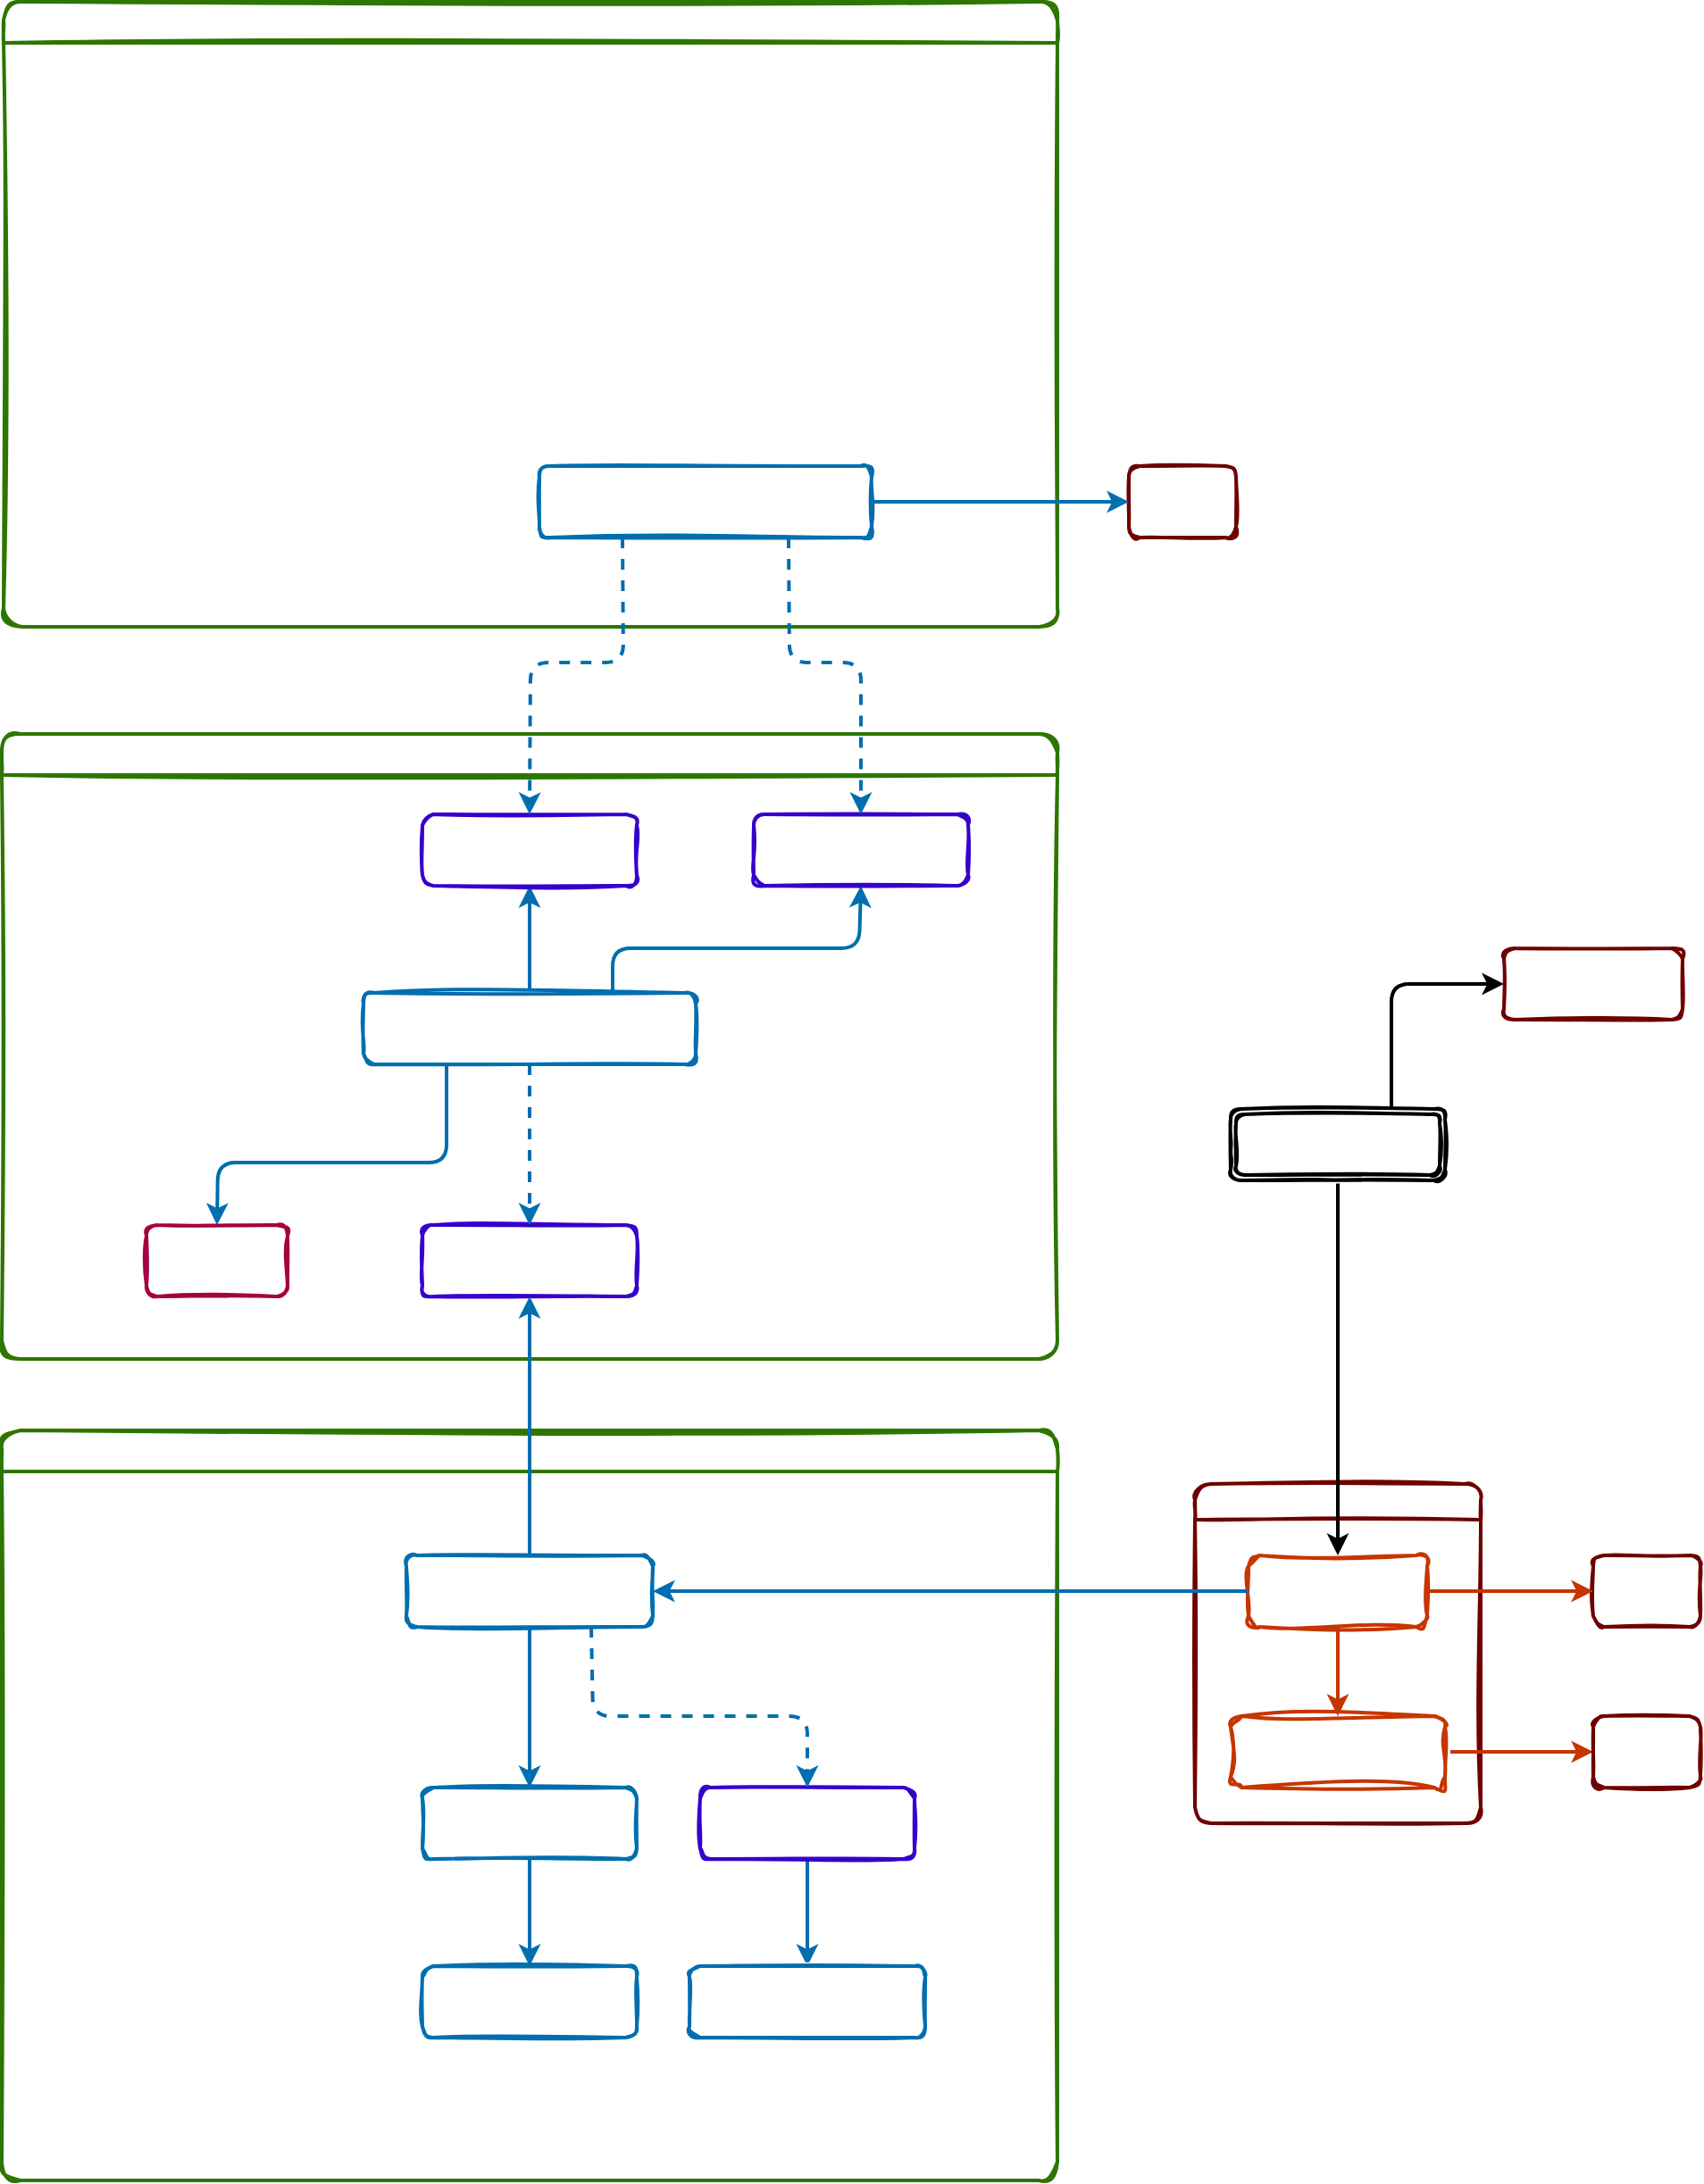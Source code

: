 <mxfile>
    <diagram id="eUwLk50XWX5yU54eQo7h" name="Página-1">
        <mxGraphModel dx="259" dy="1353" grid="1" gridSize="10" guides="1" tooltips="1" connect="1" arrows="1" fold="1" page="1" pageScale="1" pageWidth="827" pageHeight="1169" math="0" shadow="0">
            <root>
                <mxCell id="0"/>
                <mxCell id="1" parent="0"/>
                <mxCell id="22" value="Domain" style="swimlane;html=1;rounded=1;shadow=0;sketch=1;fillColor=none;align=center;verticalAlign=middle;whiteSpace=wrap;fontColor=#ffffff;strokeColor=#2D7600;strokeWidth=2;" vertex="1" parent="1">
                    <mxGeometry x="30" y="-720" width="591" height="350" as="geometry">
                        <mxRectangle x="430" y="350" width="80" height="30" as="alternateBounds"/>
                    </mxGeometry>
                </mxCell>
                <mxCell id="23" style="edgeStyle=none;html=1;entryX=0.5;entryY=1;entryDx=0;entryDy=0;strokeWidth=2;fillColor=#1ba1e2;strokeColor=#006EAF;" edge="1" parent="22" source="2" target="12">
                    <mxGeometry relative="1" as="geometry"/>
                </mxCell>
                <mxCell id="64" style="edgeStyle=none;html=1;exitX=0.25;exitY=1;exitDx=0;exitDy=0;entryX=0.5;entryY=0;entryDx=0;entryDy=0;strokeColor=#006EAF;strokeWidth=2;fillColor=#1ba1e2;" edge="1" parent="22" source="2" target="25">
                    <mxGeometry relative="1" as="geometry">
                        <Array as="points">
                            <mxPoint x="249" y="240"/>
                            <mxPoint x="121" y="240"/>
                        </Array>
                    </mxGeometry>
                </mxCell>
                <mxCell id="93" style="edgeStyle=none;html=1;exitX=0.75;exitY=0;exitDx=0;exitDy=0;entryX=0.5;entryY=1;entryDx=0;entryDy=0;strokeColor=#006EAF;strokeWidth=2;fontColor=#FFFFFF;fillColor=#1ba1e2;" edge="1" parent="22" source="2" target="32">
                    <mxGeometry relative="1" as="geometry">
                        <Array as="points">
                            <mxPoint x="342" y="120"/>
                            <mxPoint x="480" y="120"/>
                        </Array>
                    </mxGeometry>
                </mxCell>
                <mxCell id="2" value="CreateNewWalletUseCase" style="rounded=1;whiteSpace=wrap;html=1;strokeWidth=2;fillWeight=4;hachureGap=8;hachureAngle=45;fillColor=default;sketch=1;fontColor=#ffffff;strokeColor=#006EAF;" vertex="1" parent="22">
                    <mxGeometry x="202.5" y="145" width="186" height="40" as="geometry"/>
                </mxCell>
                <mxCell id="9" value="CreateNewWallet" style="whiteSpace=wrap;html=1;fillColor=default;rounded=1;strokeWidth=2;fillWeight=4;hachureGap=8;hachureAngle=45;sketch=1;fontColor=#ffffff;strokeColor=#3700CC;" vertex="1" parent="22">
                    <mxGeometry x="235.5" y="275" width="120" height="40" as="geometry"/>
                </mxCell>
                <mxCell id="10" value="" style="edgeStyle=none;html=1;fillColor=#1ba1e2;strokeColor=#006EAF;strokeWidth=2;dashed=1;" edge="1" parent="22" source="2" target="9">
                    <mxGeometry relative="1" as="geometry"/>
                </mxCell>
                <mxCell id="12" value="SaveNewWallet" style="whiteSpace=wrap;html=1;fillColor=default;strokeColor=#3700CC;fontColor=#ffffff;rounded=1;strokeWidth=2;fillWeight=4;hachureGap=8;hachureAngle=45;sketch=1;" vertex="1" parent="22">
                    <mxGeometry x="235.5" y="45" width="120" height="40" as="geometry"/>
                </mxCell>
                <mxCell id="25" value="Wallet" style="rounded=1;whiteSpace=wrap;html=1;shadow=0;sketch=1;fillColor=default;fontColor=#ffffff;strokeColor=#A50040;strokeWidth=2;" vertex="1" parent="22">
                    <mxGeometry x="81" y="275" width="79" height="40" as="geometry"/>
                </mxCell>
                <mxCell id="32" value="LoadWallet" style="whiteSpace=wrap;html=1;fillColor=default;strokeColor=#3700CC;fontColor=#ffffff;rounded=1;strokeWidth=2;fillWeight=4;hachureGap=8;hachureAngle=45;sketch=1;" vertex="1" parent="22">
                    <mxGeometry x="421" y="45" width="120" height="40" as="geometry"/>
                </mxCell>
                <mxCell id="34" value="Infraestructure" style="swimlane;whiteSpace=wrap;html=1;rounded=1;shadow=0;sketch=1;fillColor=none;startSize=23;strokeWidth=2;fontColor=#ffffff;strokeColor=#2D7600;" vertex="1" parent="1">
                    <mxGeometry x="31" y="-1130" width="590" height="350" as="geometry">
                        <mxRectangle x="160" y="-100" width="80" height="30" as="alternateBounds"/>
                    </mxGeometry>
                </mxCell>
                <mxCell id="37" value="MongoWalletRepository" style="rounded=1;whiteSpace=wrap;html=1;strokeWidth=2;fillWeight=4;hachureGap=8;hachureAngle=45;fillColor=default;sketch=1;fontColor=#ffffff;strokeColor=#006EAF;" vertex="1" parent="34">
                    <mxGeometry x="300" y="260" width="186" height="40" as="geometry"/>
                </mxCell>
                <mxCell id="47" value="TypeORM" style="whiteSpace=wrap;html=1;aspect=fixed;rounded=1;shadow=0;sketch=1;strokeWidth=2;fillColor=default;fontColor=#ffffff;strokeColor=#6F0000;" vertex="1" parent="1">
                    <mxGeometry x="661" y="-870" width="60" height="40" as="geometry"/>
                </mxCell>
                <mxCell id="48" style="edgeStyle=none;html=1;exitX=1;exitY=0.5;exitDx=0;exitDy=0;entryX=0;entryY=0.5;entryDx=0;entryDy=0;strokeColor=#006EAF;strokeWidth=2;fillColor=#1ba1e2;" edge="1" parent="1" source="37" target="47">
                    <mxGeometry relative="1" as="geometry"/>
                </mxCell>
                <mxCell id="49" value="Application" style="swimlane;html=1;rounded=1;shadow=0;sketch=1;fillColor=none;align=center;verticalAlign=middle;whiteSpace=wrap;fontColor=#ffffff;strokeColor=#2D7600;strokeWidth=2;" vertex="1" parent="1">
                    <mxGeometry x="30" y="-330" width="591" height="420" as="geometry">
                        <mxRectangle x="159" y="700" width="80" height="30" as="alternateBounds"/>
                    </mxGeometry>
                </mxCell>
                <mxCell id="68" value="" style="edgeStyle=none;html=1;strokeColor=#006EAF;strokeWidth=2;fillColor=#1ba1e2;" edge="1" parent="49" source="52" target="67">
                    <mxGeometry relative="1" as="geometry"/>
                </mxCell>
                <mxCell id="52" value="WalletController" style="rounded=1;whiteSpace=wrap;html=1;strokeWidth=2;fillWeight=4;hachureGap=8;hachureAngle=45;fillColor=default;sketch=1;fontColor=#ffffff;strokeColor=#006EAF;" vertex="1" parent="49">
                    <mxGeometry x="226.5" y="70" width="138" height="40" as="geometry"/>
                </mxCell>
                <mxCell id="62" style="edgeStyle=none;html=1;entryX=0.5;entryY=0;entryDx=0;entryDy=0;strokeColor=#006EAF;strokeWidth=2;fillColor=#1ba1e2;" edge="1" parent="49" source="53" target="61">
                    <mxGeometry relative="1" as="geometry"/>
                </mxCell>
                <mxCell id="53" value="Controller" style="whiteSpace=wrap;html=1;fillColor=default;rounded=1;strokeWidth=2;fillWeight=4;hachureGap=8;hachureAngle=45;sketch=1;fontColor=#ffffff;strokeColor=#3700CC;" vertex="1" parent="49">
                    <mxGeometry x="391" y="200" width="120" height="40" as="geometry"/>
                </mxCell>
                <mxCell id="54" value="" style="edgeStyle=none;html=1;fillColor=#1ba1e2;strokeColor=#006EAF;strokeWidth=2;dashed=1;exitX=0.75;exitY=1;exitDx=0;exitDy=0;entryX=0.5;entryY=0;entryDx=0;entryDy=0;" edge="1" parent="49" source="52" target="53">
                    <mxGeometry relative="1" as="geometry">
                        <Array as="points">
                            <mxPoint x="331" y="160"/>
                            <mxPoint x="451" y="160"/>
                        </Array>
                    </mxGeometry>
                </mxCell>
                <mxCell id="61" value="ValidationComposite" style="rounded=1;whiteSpace=wrap;html=1;strokeWidth=2;fillWeight=4;hachureGap=8;hachureAngle=45;fillColor=default;sketch=1;fontColor=#ffffff;strokeColor=#006EAF;" vertex="1" parent="49">
                    <mxGeometry x="385" y="300" width="132" height="40" as="geometry"/>
                </mxCell>
                <mxCell id="70" style="edgeStyle=none;html=1;strokeColor=#006EAF;strokeWidth=2;fillColor=#1ba1e2;" edge="1" parent="49" source="67" target="69">
                    <mxGeometry relative="1" as="geometry"/>
                </mxCell>
                <mxCell id="67" value="ValidationBuilder" style="whiteSpace=wrap;html=1;strokeColor=#006EAF;fontColor=#ffffff;rounded=1;strokeWidth=2;fillWeight=4;hachureGap=8;hachureAngle=45;sketch=1;" vertex="1" parent="49">
                    <mxGeometry x="235.5" y="200" width="120" height="40" as="geometry"/>
                </mxCell>
                <mxCell id="69" value="RequiredString" style="whiteSpace=wrap;html=1;strokeColor=#006EAF;fontColor=#ffffff;rounded=1;strokeWidth=2;fillWeight=4;hachureGap=8;hachureAngle=45;sketch=1;" vertex="1" parent="49">
                    <mxGeometry x="235.5" y="300" width="120" height="40" as="geometry"/>
                </mxCell>
                <mxCell id="60" style="edgeStyle=none;html=1;entryX=0.5;entryY=1;entryDx=0;entryDy=0;strokeColor=#006EAF;strokeWidth=2;fillColor=#1ba1e2;" edge="1" parent="1" source="52" target="9">
                    <mxGeometry relative="1" as="geometry"/>
                </mxCell>
                <mxCell id="65" style="edgeStyle=none;html=1;exitX=0.75;exitY=1;exitDx=0;exitDy=0;entryX=0.5;entryY=0;entryDx=0;entryDy=0;strokeColor=#006EAF;strokeWidth=2;fillColor=#1ba1e2;dashed=1;" edge="1" parent="1" source="37" target="32">
                    <mxGeometry relative="1" as="geometry">
                        <Array as="points">
                            <mxPoint x="471" y="-760"/>
                            <mxPoint x="511" y="-760"/>
                        </Array>
                    </mxGeometry>
                </mxCell>
                <mxCell id="66" style="edgeStyle=none;html=1;exitX=0.25;exitY=1;exitDx=0;exitDy=0;entryX=0.5;entryY=0;entryDx=0;entryDy=0;dashed=1;strokeColor=#006EAF;strokeWidth=2;fillColor=#1ba1e2;" edge="1" parent="1" source="37" target="12">
                    <mxGeometry relative="1" as="geometry">
                        <Array as="points">
                            <mxPoint x="378" y="-760"/>
                            <mxPoint x="326" y="-760"/>
                        </Array>
                    </mxGeometry>
                </mxCell>
                <mxCell id="71" value="Main" style="swimlane;startSize=20;horizontal=1;childLayout=treeLayout;horizontalTree=0;resizable=0;containerType=tree;fontSize=12;rounded=1;shadow=0;sketch=1;fillStyle=auto;strokeWidth=2;fillColor=none;fontColor=#ffffff;strokeColor=#6F0000;" vertex="1" parent="1">
                    <mxGeometry x="698" y="-300" width="160" height="190" as="geometry"/>
                </mxCell>
                <mxCell id="72" value="App" style="whiteSpace=wrap;html=1;rounded=1;shadow=0;fillStyle=auto;strokeWidth=2;fillColor=default;glass=0;sketch=1;curveFitting=1;jiggle=2;fontColor=#FFFFFF;strokeColor=#C73500;" vertex="1" parent="71">
                    <mxGeometry x="30" y="40" width="100" height="40" as="geometry"/>
                </mxCell>
                <mxCell id="79" value="" style="edgeStyle=none;html=1;fillColor=#fa6800;strokeColor=#C73500;strokeWidth=2;" edge="1" source="72" target="80" parent="71">
                    <mxGeometry relative="1" as="geometry"/>
                </mxCell>
                <mxCell id="80" value="Middlewares" style="whiteSpace=wrap;html=1;rounded=1;shadow=0;fillStyle=auto;strokeWidth=2;fillColor=default;glass=0;sketch=1;curveFitting=1;jiggle=2;fontColor=#FFFFFF;strokeColor=#C73500;" vertex="1" parent="71">
                    <mxGeometry x="20" y="130" width="120" height="40" as="geometry"/>
                </mxCell>
                <mxCell id="77" value="Express" style="whiteSpace=wrap;html=1;aspect=fixed;rounded=1;shadow=0;sketch=1;strokeWidth=2;fillColor=default;fontColor=#ffffff;strokeColor=#6F0000;" vertex="1" parent="1">
                    <mxGeometry x="921" y="-260" width="60" height="40" as="geometry"/>
                </mxCell>
                <mxCell id="78" style="edgeStyle=none;html=1;exitX=1;exitY=0.5;exitDx=0;exitDy=0;strokeColor=#C73500;strokeWidth=2;fontColor=#FFFFFF;fillColor=#fa6800;" edge="1" parent="1" source="72" target="77">
                    <mxGeometry relative="1" as="geometry"/>
                </mxCell>
                <mxCell id="81" style="edgeStyle=none;html=1;strokeColor=#C73500;strokeWidth=2;fontColor=#FFFFFF;fillColor=#fa6800;entryX=0;entryY=0.5;entryDx=0;entryDy=0;" edge="1" parent="1" target="82">
                    <mxGeometry relative="1" as="geometry">
                        <mxPoint x="921" y="-180.167" as="targetPoint"/>
                        <mxPoint x="841" y="-150" as="sourcePoint"/>
                    </mxGeometry>
                </mxCell>
                <mxCell id="82" value="Cors" style="whiteSpace=wrap;html=1;aspect=fixed;rounded=1;shadow=0;sketch=1;strokeWidth=2;fillColor=default;fontColor=#ffffff;strokeColor=#6F0000;" vertex="1" parent="1">
                    <mxGeometry x="921" y="-170" width="60" height="40" as="geometry"/>
                </mxCell>
                <mxCell id="84" style="edgeStyle=none;html=1;entryX=0.5;entryY=0;entryDx=0;entryDy=0;strokeColor=default;strokeWidth=2;fontColor=#FFFFFF;" edge="1" parent="1" source="83" target="72">
                    <mxGeometry relative="1" as="geometry"/>
                </mxCell>
                <mxCell id="86" style="edgeStyle=none;html=1;exitX=0.75;exitY=0;exitDx=0;exitDy=0;entryX=0;entryY=0.5;entryDx=0;entryDy=0;strokeColor=default;strokeWidth=2;fontColor=#FFFFFF;" edge="1" parent="1" source="83" target="85">
                    <mxGeometry relative="1" as="geometry">
                        <Array as="points">
                            <mxPoint x="808" y="-580"/>
                        </Array>
                    </mxGeometry>
                </mxCell>
                <mxCell id="83" value="index.ts" style="shape=ext;double=1;rounded=1;whiteSpace=wrap;html=1;shadow=0;glass=0;sketch=1;fillStyle=auto;strokeWidth=2;fontColor=#FFFFFF;fillColor=default;" vertex="1" parent="1">
                    <mxGeometry x="718" y="-510" width="120" height="40" as="geometry"/>
                </mxCell>
                <mxCell id="85" value="module-alias" style="whiteSpace=wrap;html=1;rounded=1;shadow=0;sketch=1;strokeWidth=2;fillColor=default;fontColor=#ffffff;strokeColor=#6F0000;" vertex="1" parent="1">
                    <mxGeometry x="871" y="-600" width="100" height="40" as="geometry"/>
                </mxCell>
                <mxCell id="87" style="edgeStyle=none;html=1;entryX=1;entryY=0.5;entryDx=0;entryDy=0;strokeColor=#006EAF;strokeWidth=2;fontColor=#FFFFFF;fillColor=#1ba1e2;" edge="1" parent="1" source="72" target="52">
                    <mxGeometry relative="1" as="geometry"/>
                </mxCell>
            </root>
        </mxGraphModel>
    </diagram>
</mxfile>